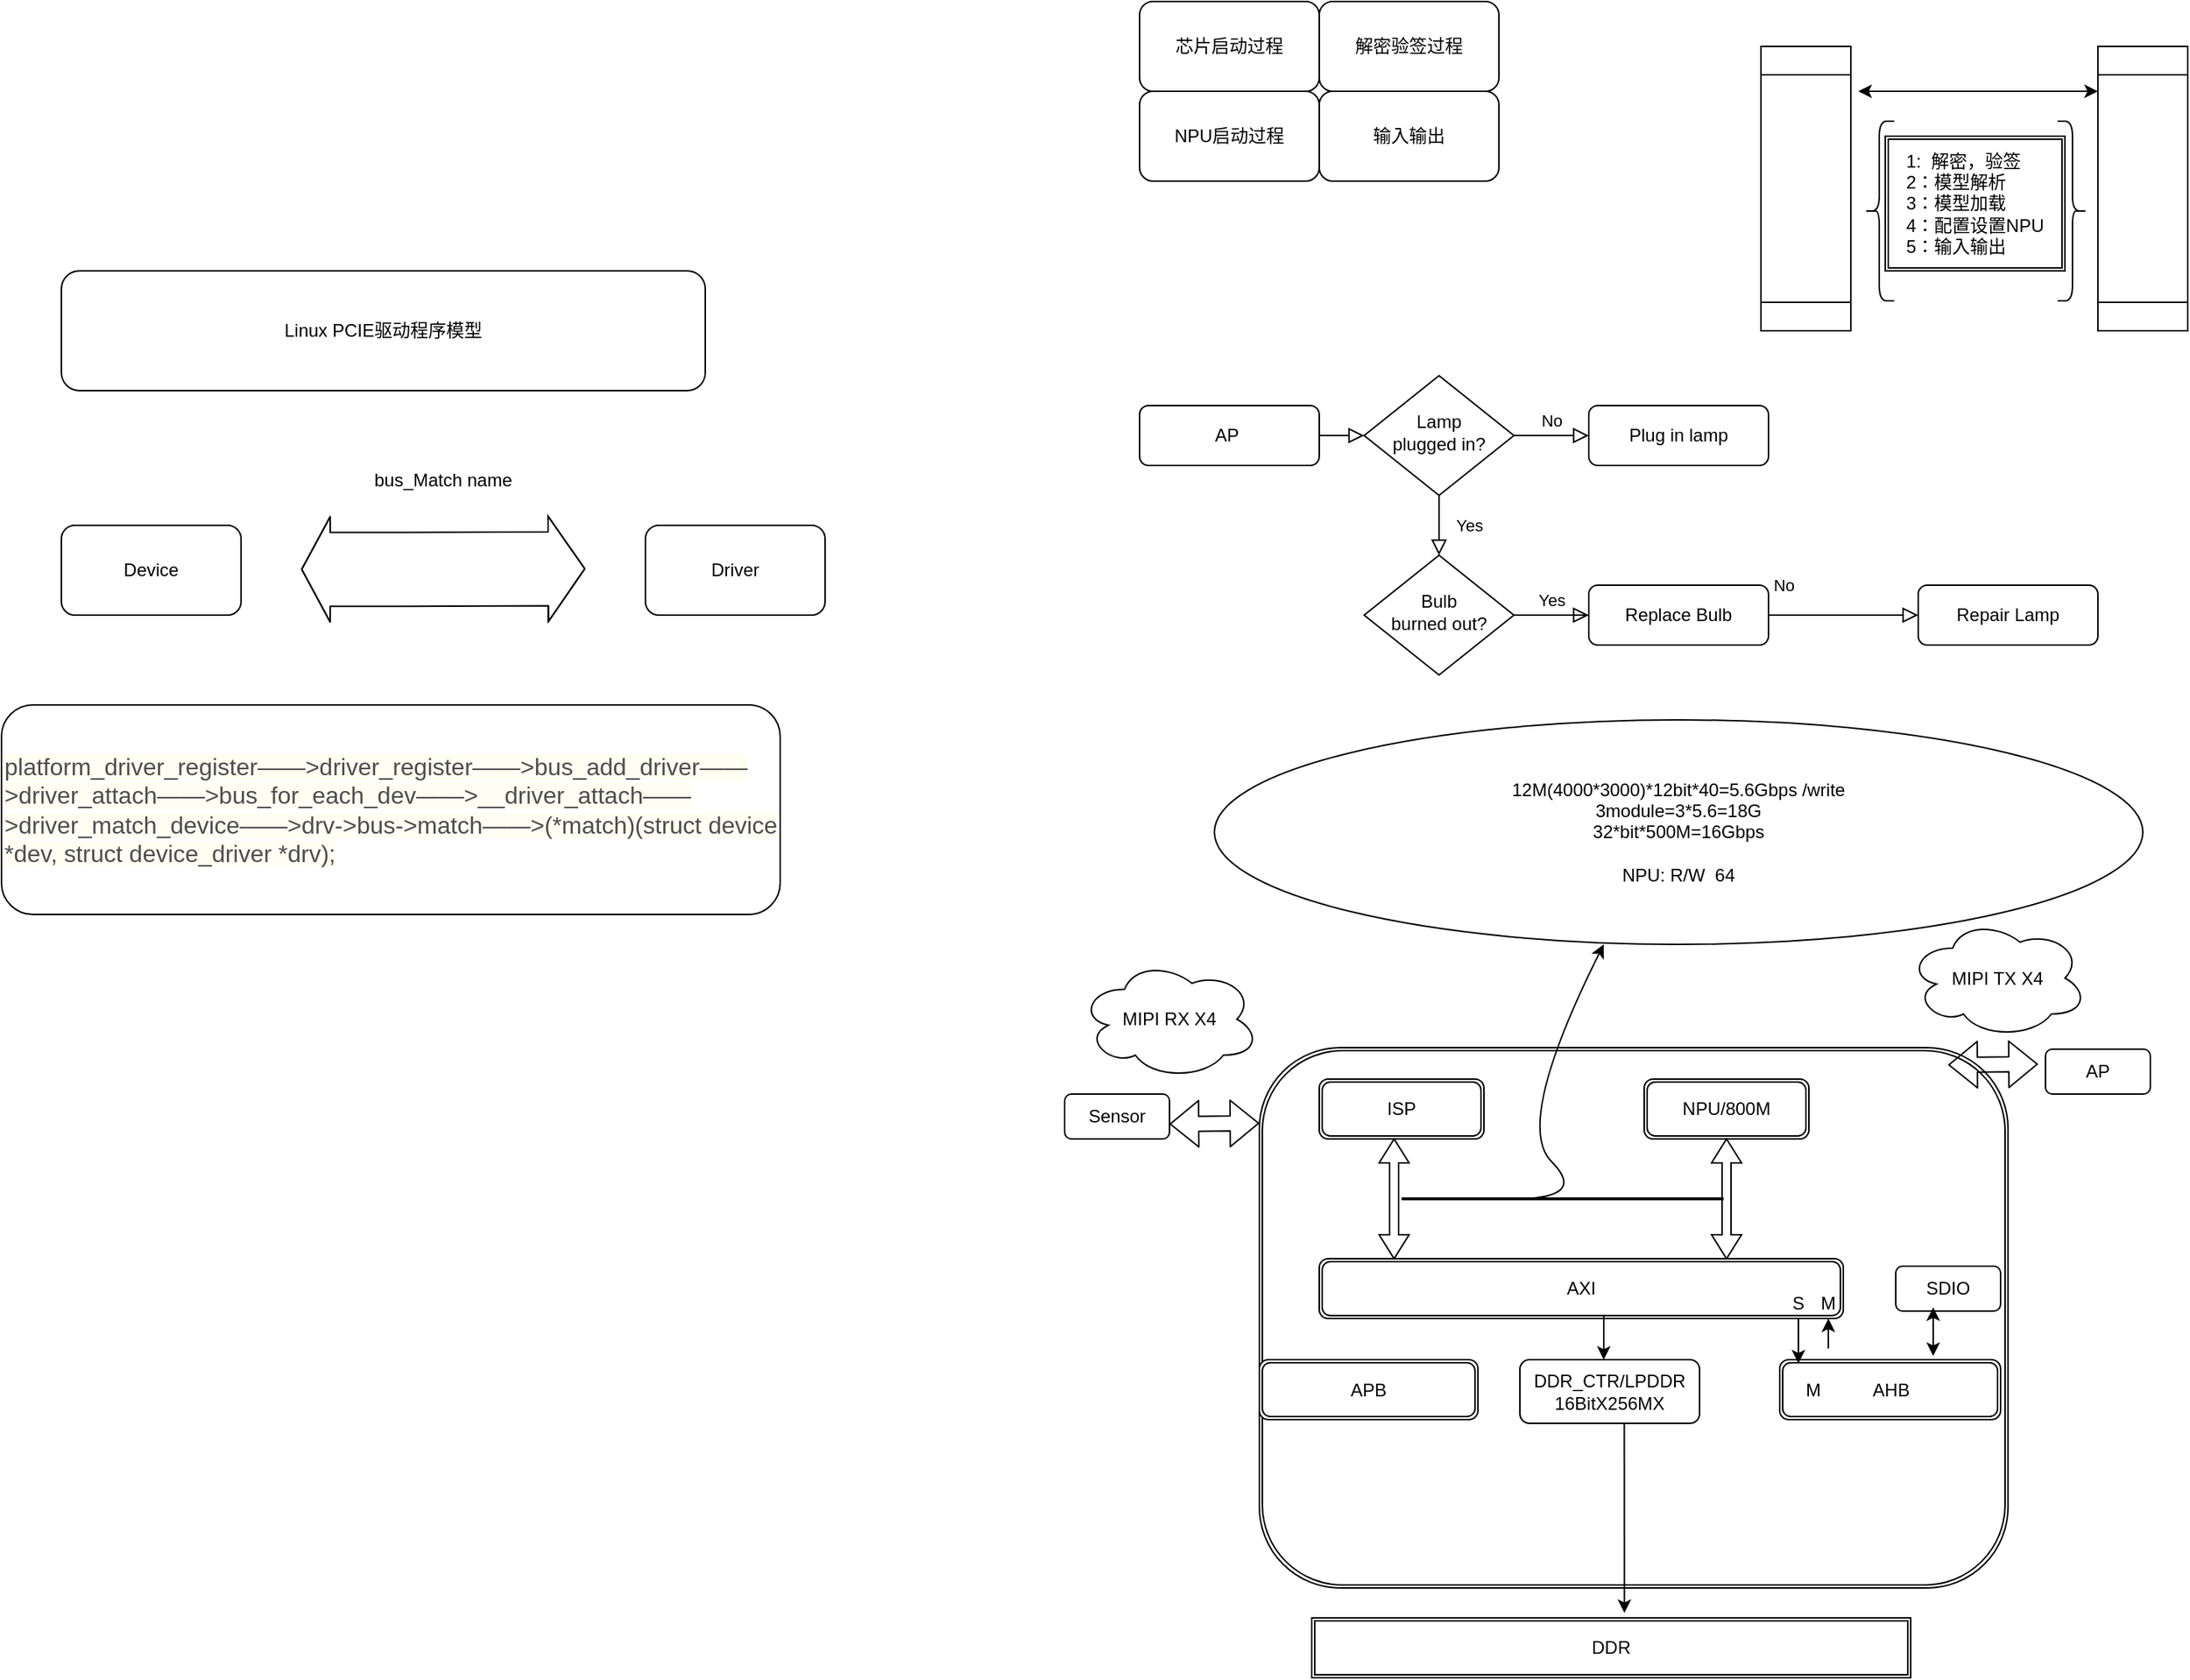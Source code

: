 <mxfile version="14.8.5" type="github">
  <diagram id="C5RBs43oDa-KdzZeNtuy" name="Page-1">
    <mxGraphModel dx="2048" dy="644" grid="1" gridSize="10" guides="1" tooltips="1" connect="1" arrows="1" fold="1" page="1" pageScale="1" pageWidth="827" pageHeight="1169" math="0" shadow="0">
      <root>
        <mxCell id="WIyWlLk6GJQsqaUBKTNV-0" />
        <mxCell id="WIyWlLk6GJQsqaUBKTNV-1" parent="WIyWlLk6GJQsqaUBKTNV-0" />
        <mxCell id="WIyWlLk6GJQsqaUBKTNV-2" value="" style="rounded=0;html=1;jettySize=auto;orthogonalLoop=1;fontSize=11;endArrow=block;endFill=0;endSize=8;strokeWidth=1;shadow=0;labelBackgroundColor=none;edgeStyle=orthogonalEdgeStyle;" parent="WIyWlLk6GJQsqaUBKTNV-1" source="WIyWlLk6GJQsqaUBKTNV-3" target="WIyWlLk6GJQsqaUBKTNV-6" edge="1">
          <mxGeometry relative="1" as="geometry" />
        </mxCell>
        <mxCell id="WIyWlLk6GJQsqaUBKTNV-3" value="AP&amp;nbsp;" style="rounded=1;whiteSpace=wrap;html=1;fontSize=12;glass=0;strokeWidth=1;shadow=0;" parent="WIyWlLk6GJQsqaUBKTNV-1" vertex="1">
          <mxGeometry x="40" y="290" width="120" height="40" as="geometry" />
        </mxCell>
        <mxCell id="WIyWlLk6GJQsqaUBKTNV-4" value="Yes" style="rounded=0;html=1;jettySize=auto;orthogonalLoop=1;fontSize=11;endArrow=block;endFill=0;endSize=8;strokeWidth=1;shadow=0;labelBackgroundColor=none;edgeStyle=orthogonalEdgeStyle;" parent="WIyWlLk6GJQsqaUBKTNV-1" source="WIyWlLk6GJQsqaUBKTNV-6" target="WIyWlLk6GJQsqaUBKTNV-10" edge="1">
          <mxGeometry y="20" relative="1" as="geometry">
            <mxPoint as="offset" />
          </mxGeometry>
        </mxCell>
        <mxCell id="WIyWlLk6GJQsqaUBKTNV-5" value="No" style="edgeStyle=orthogonalEdgeStyle;rounded=0;html=1;jettySize=auto;orthogonalLoop=1;fontSize=11;endArrow=block;endFill=0;endSize=8;strokeWidth=1;shadow=0;labelBackgroundColor=none;" parent="WIyWlLk6GJQsqaUBKTNV-1" source="WIyWlLk6GJQsqaUBKTNV-6" target="WIyWlLk6GJQsqaUBKTNV-7" edge="1">
          <mxGeometry y="10" relative="1" as="geometry">
            <mxPoint as="offset" />
          </mxGeometry>
        </mxCell>
        <mxCell id="WIyWlLk6GJQsqaUBKTNV-6" value="Lamp&lt;br&gt;plugged in?" style="rhombus;whiteSpace=wrap;html=1;shadow=0;fontFamily=Helvetica;fontSize=12;align=center;strokeWidth=1;spacing=6;spacingTop=-4;" parent="WIyWlLk6GJQsqaUBKTNV-1" vertex="1">
          <mxGeometry x="190" y="270" width="100" height="80" as="geometry" />
        </mxCell>
        <mxCell id="WIyWlLk6GJQsqaUBKTNV-7" value="Plug in lamp" style="rounded=1;whiteSpace=wrap;html=1;fontSize=12;glass=0;strokeWidth=1;shadow=0;" parent="WIyWlLk6GJQsqaUBKTNV-1" vertex="1">
          <mxGeometry x="340" y="290" width="120" height="40" as="geometry" />
        </mxCell>
        <mxCell id="WIyWlLk6GJQsqaUBKTNV-8" value="No" style="rounded=0;html=1;jettySize=auto;orthogonalLoop=1;fontSize=11;endArrow=block;endFill=0;endSize=8;strokeWidth=1;shadow=0;labelBackgroundColor=none;edgeStyle=orthogonalEdgeStyle;" parent="WIyWlLk6GJQsqaUBKTNV-1" source="WIyWlLk6GJQsqaUBKTNV-10" target="WIyWlLk6GJQsqaUBKTNV-11" edge="1">
          <mxGeometry x="0.333" y="20" relative="1" as="geometry">
            <mxPoint as="offset" />
          </mxGeometry>
        </mxCell>
        <mxCell id="WIyWlLk6GJQsqaUBKTNV-9" value="Yes" style="edgeStyle=orthogonalEdgeStyle;rounded=0;html=1;jettySize=auto;orthogonalLoop=1;fontSize=11;endArrow=block;endFill=0;endSize=8;strokeWidth=1;shadow=0;labelBackgroundColor=none;" parent="WIyWlLk6GJQsqaUBKTNV-1" source="WIyWlLk6GJQsqaUBKTNV-10" target="WIyWlLk6GJQsqaUBKTNV-12" edge="1">
          <mxGeometry y="10" relative="1" as="geometry">
            <mxPoint as="offset" />
          </mxGeometry>
        </mxCell>
        <mxCell id="WIyWlLk6GJQsqaUBKTNV-10" value="Bulb&lt;br&gt;burned out?" style="rhombus;whiteSpace=wrap;html=1;shadow=0;fontFamily=Helvetica;fontSize=12;align=center;strokeWidth=1;spacing=6;spacingTop=-4;" parent="WIyWlLk6GJQsqaUBKTNV-1" vertex="1">
          <mxGeometry x="190" y="390" width="100" height="80" as="geometry" />
        </mxCell>
        <mxCell id="WIyWlLk6GJQsqaUBKTNV-11" value="Repair Lamp" style="rounded=1;whiteSpace=wrap;html=1;fontSize=12;glass=0;strokeWidth=1;shadow=0;" parent="WIyWlLk6GJQsqaUBKTNV-1" vertex="1">
          <mxGeometry x="560" y="410" width="120" height="40" as="geometry" />
        </mxCell>
        <mxCell id="WIyWlLk6GJQsqaUBKTNV-12" value="Replace Bulb" style="rounded=1;whiteSpace=wrap;html=1;fontSize=12;glass=0;strokeWidth=1;shadow=0;" parent="WIyWlLk6GJQsqaUBKTNV-1" vertex="1">
          <mxGeometry x="340" y="410" width="120" height="40" as="geometry" />
        </mxCell>
        <mxCell id="GWDULUozMpWC_BCIRvtk-0" value="" style="shape=ext;double=1;rounded=1;whiteSpace=wrap;html=1;" parent="WIyWlLk6GJQsqaUBKTNV-1" vertex="1">
          <mxGeometry x="120" y="719" width="500" height="361" as="geometry" />
        </mxCell>
        <mxCell id="GWDULUozMpWC_BCIRvtk-3" value="ISP" style="shape=ext;double=1;rounded=1;whiteSpace=wrap;html=1;flipV=0;" parent="WIyWlLk6GJQsqaUBKTNV-1" vertex="1">
          <mxGeometry x="160" y="740" width="110" height="40" as="geometry" />
        </mxCell>
        <mxCell id="GWDULUozMpWC_BCIRvtk-4" value="NPU/800M" style="shape=ext;double=1;rounded=1;whiteSpace=wrap;html=1;flipV=0;" parent="WIyWlLk6GJQsqaUBKTNV-1" vertex="1">
          <mxGeometry x="377" y="740" width="110" height="40" as="geometry" />
        </mxCell>
        <mxCell id="GWDULUozMpWC_BCIRvtk-5" value="AXI" style="shape=ext;double=1;rounded=1;whiteSpace=wrap;html=1;" parent="WIyWlLk6GJQsqaUBKTNV-1" vertex="1">
          <mxGeometry x="160" y="860" width="350" height="40" as="geometry" />
        </mxCell>
        <mxCell id="GWDULUozMpWC_BCIRvtk-6" value="" style="shape=doubleArrow;direction=south;whiteSpace=wrap;html=1;" parent="WIyWlLk6GJQsqaUBKTNV-1" vertex="1">
          <mxGeometry x="200" y="780" width="20" height="80" as="geometry" />
        </mxCell>
        <mxCell id="GWDULUozMpWC_BCIRvtk-7" value="" style="shape=doubleArrow;direction=south;whiteSpace=wrap;html=1;" parent="WIyWlLk6GJQsqaUBKTNV-1" vertex="1">
          <mxGeometry x="422" y="780" width="20" height="80" as="geometry" />
        </mxCell>
        <mxCell id="GWDULUozMpWC_BCIRvtk-8" value="DDR" style="shape=ext;double=1;rounded=0;whiteSpace=wrap;html=1;" parent="WIyWlLk6GJQsqaUBKTNV-1" vertex="1">
          <mxGeometry x="155" y="1100" width="400" height="40" as="geometry" />
        </mxCell>
        <mxCell id="GWDULUozMpWC_BCIRvtk-10" value="" style="line;strokeWidth=2;direction=south;html=1;rotation=-90;" parent="WIyWlLk6GJQsqaUBKTNV-1" vertex="1">
          <mxGeometry x="317.5" y="712.5" width="10" height="215" as="geometry" />
        </mxCell>
        <mxCell id="GWDULUozMpWC_BCIRvtk-12" value="" style="curved=1;endArrow=classic;html=1;" parent="WIyWlLk6GJQsqaUBKTNV-1" edge="1">
          <mxGeometry width="50" height="50" relative="1" as="geometry">
            <mxPoint x="290" y="820" as="sourcePoint" />
            <mxPoint x="350" y="650" as="targetPoint" />
            <Array as="points">
              <mxPoint x="340" y="820" />
              <mxPoint x="290" y="770" />
            </Array>
          </mxGeometry>
        </mxCell>
        <mxCell id="GWDULUozMpWC_BCIRvtk-13" value="12M(4000*3000)*12bit*40=5.6Gbps /write&lt;br&gt;3module=3*5.6=18G&lt;br&gt;32*bit*500M=16Gbps&lt;br&gt;&lt;br&gt;NPU: R/W&amp;nbsp; 64" style="ellipse;whiteSpace=wrap;html=1;" parent="WIyWlLk6GJQsqaUBKTNV-1" vertex="1">
          <mxGeometry x="90" y="500" width="620" height="150" as="geometry" />
        </mxCell>
        <mxCell id="GWDULUozMpWC_BCIRvtk-15" value="" style="shape=process;whiteSpace=wrap;html=1;backgroundOutline=1;rotation=90;" parent="WIyWlLk6GJQsqaUBKTNV-1" vertex="1">
          <mxGeometry x="615" y="115" width="190" height="60" as="geometry" />
        </mxCell>
        <mxCell id="GWDULUozMpWC_BCIRvtk-16" value="" style="endArrow=classic;startArrow=classic;html=1;" parent="WIyWlLk6GJQsqaUBKTNV-1" edge="1">
          <mxGeometry width="50" height="50" relative="1" as="geometry">
            <mxPoint x="520" y="80" as="sourcePoint" />
            <mxPoint x="680" y="80" as="targetPoint" />
            <Array as="points">
              <mxPoint x="610" y="80" />
            </Array>
          </mxGeometry>
        </mxCell>
        <mxCell id="GWDULUozMpWC_BCIRvtk-17" value="" style="shape=curlyBracket;whiteSpace=wrap;html=1;rounded=1;" parent="WIyWlLk6GJQsqaUBKTNV-1" vertex="1">
          <mxGeometry x="524" y="100" width="20" height="120" as="geometry" />
        </mxCell>
        <mxCell id="GWDULUozMpWC_BCIRvtk-18" value="" style="shape=curlyBracket;whiteSpace=wrap;html=1;rounded=1;flipH=1;" parent="WIyWlLk6GJQsqaUBKTNV-1" vertex="1">
          <mxGeometry x="653" y="100" width="20" height="120" as="geometry" />
        </mxCell>
        <mxCell id="GWDULUozMpWC_BCIRvtk-20" value="&lt;div style=&quot;text-align: left&quot;&gt;&lt;span&gt;1:&amp;nbsp; 解密，验签&lt;/span&gt;&lt;/div&gt;&lt;div style=&quot;text-align: left&quot;&gt;&lt;span&gt;2：模型解析&lt;/span&gt;&lt;/div&gt;&lt;div style=&quot;text-align: left&quot;&gt;&lt;span&gt;3：模型加载&lt;/span&gt;&lt;/div&gt;&lt;div style=&quot;text-align: left&quot;&gt;&lt;span&gt;4：配置设置NPU&lt;/span&gt;&lt;/div&gt;&lt;div style=&quot;text-align: left&quot;&gt;&lt;span&gt;5：输入输出&lt;/span&gt;&lt;/div&gt;" style="shape=ext;double=1;rounded=0;whiteSpace=wrap;html=1;" parent="WIyWlLk6GJQsqaUBKTNV-1" vertex="1">
          <mxGeometry x="538" y="110" width="120" height="90" as="geometry" />
        </mxCell>
        <mxCell id="GWDULUozMpWC_BCIRvtk-21" value="" style="shape=process;whiteSpace=wrap;html=1;backgroundOutline=1;rotation=90;" parent="WIyWlLk6GJQsqaUBKTNV-1" vertex="1">
          <mxGeometry x="390" y="115" width="190" height="60" as="geometry" />
        </mxCell>
        <mxCell id="rHONE3shHg6yAWBH-fY9-0" value="解密验签过程" style="rounded=1;whiteSpace=wrap;html=1;" parent="WIyWlLk6GJQsqaUBKTNV-1" vertex="1">
          <mxGeometry x="160" y="20" width="120" height="60" as="geometry" />
        </mxCell>
        <mxCell id="rHONE3shHg6yAWBH-fY9-1" value="芯片启动过程" style="rounded=1;whiteSpace=wrap;html=1;" parent="WIyWlLk6GJQsqaUBKTNV-1" vertex="1">
          <mxGeometry x="40" y="20" width="120" height="60" as="geometry" />
        </mxCell>
        <mxCell id="rHONE3shHg6yAWBH-fY9-2" value="NPU启动过程" style="rounded=1;whiteSpace=wrap;html=1;" parent="WIyWlLk6GJQsqaUBKTNV-1" vertex="1">
          <mxGeometry x="40" y="80" width="120" height="60" as="geometry" />
        </mxCell>
        <mxCell id="rHONE3shHg6yAWBH-fY9-3" value="输入输出" style="rounded=1;whiteSpace=wrap;html=1;" parent="WIyWlLk6GJQsqaUBKTNV-1" vertex="1">
          <mxGeometry x="160" y="80" width="120" height="60" as="geometry" />
        </mxCell>
        <mxCell id="IGrL_qeKg5-xkMg7fqGt-0" value="Sensor" style="rounded=1;whiteSpace=wrap;html=1;" parent="WIyWlLk6GJQsqaUBKTNV-1" vertex="1">
          <mxGeometry x="-10" y="750" width="70" height="30" as="geometry" />
        </mxCell>
        <mxCell id="IGrL_qeKg5-xkMg7fqGt-1" value="" style="shape=flexArrow;endArrow=classic;startArrow=classic;html=1;" parent="WIyWlLk6GJQsqaUBKTNV-1" edge="1">
          <mxGeometry width="100" height="100" relative="1" as="geometry">
            <mxPoint x="60" y="770" as="sourcePoint" />
            <mxPoint x="120" y="769.5" as="targetPoint" />
          </mxGeometry>
        </mxCell>
        <mxCell id="IGrL_qeKg5-xkMg7fqGt-2" value="MIPI RX X4" style="ellipse;shape=cloud;whiteSpace=wrap;html=1;" parent="WIyWlLk6GJQsqaUBKTNV-1" vertex="1">
          <mxGeometry y="660" width="120" height="80" as="geometry" />
        </mxCell>
        <mxCell id="IGrL_qeKg5-xkMg7fqGt-3" value="AP" style="rounded=1;whiteSpace=wrap;html=1;" parent="WIyWlLk6GJQsqaUBKTNV-1" vertex="1">
          <mxGeometry x="645" y="720" width="70" height="30" as="geometry" />
        </mxCell>
        <mxCell id="IGrL_qeKg5-xkMg7fqGt-4" value="" style="shape=flexArrow;endArrow=classic;startArrow=classic;html=1;" parent="WIyWlLk6GJQsqaUBKTNV-1" edge="1">
          <mxGeometry width="100" height="100" relative="1" as="geometry">
            <mxPoint x="580" y="730.5" as="sourcePoint" />
            <mxPoint x="640" y="730" as="targetPoint" />
          </mxGeometry>
        </mxCell>
        <mxCell id="IGrL_qeKg5-xkMg7fqGt-5" value="MIPI TX X4" style="ellipse;shape=cloud;whiteSpace=wrap;html=1;" parent="WIyWlLk6GJQsqaUBKTNV-1" vertex="1">
          <mxGeometry x="553" y="632.5" width="120" height="80" as="geometry" />
        </mxCell>
        <mxCell id="IGrL_qeKg5-xkMg7fqGt-6" value="AHB" style="shape=ext;double=1;rounded=1;whiteSpace=wrap;html=1;" parent="WIyWlLk6GJQsqaUBKTNV-1" vertex="1">
          <mxGeometry x="467.5" y="927.5" width="147.5" height="40" as="geometry" />
        </mxCell>
        <mxCell id="IGrL_qeKg5-xkMg7fqGt-7" value="APB" style="shape=ext;double=1;rounded=1;whiteSpace=wrap;html=1;" parent="WIyWlLk6GJQsqaUBKTNV-1" vertex="1">
          <mxGeometry x="120" y="927.5" width="146" height="40" as="geometry" />
        </mxCell>
        <mxCell id="IGrL_qeKg5-xkMg7fqGt-9" value="SDIO" style="rounded=1;whiteSpace=wrap;html=1;" parent="WIyWlLk6GJQsqaUBKTNV-1" vertex="1">
          <mxGeometry x="545" y="865" width="70" height="30" as="geometry" />
        </mxCell>
        <mxCell id="IGrL_qeKg5-xkMg7fqGt-10" value="" style="endArrow=classic;startArrow=classic;html=1;" parent="WIyWlLk6GJQsqaUBKTNV-1" edge="1">
          <mxGeometry width="50" height="50" relative="1" as="geometry">
            <mxPoint x="570" y="925" as="sourcePoint" />
            <mxPoint x="570" y="892.5" as="targetPoint" />
          </mxGeometry>
        </mxCell>
        <mxCell id="IGrL_qeKg5-xkMg7fqGt-12" value="" style="endArrow=classic;html=1;" parent="WIyWlLk6GJQsqaUBKTNV-1" edge="1">
          <mxGeometry width="50" height="50" relative="1" as="geometry">
            <mxPoint x="500" y="920" as="sourcePoint" />
            <mxPoint x="500" y="900" as="targetPoint" />
          </mxGeometry>
        </mxCell>
        <mxCell id="IGrL_qeKg5-xkMg7fqGt-13" value="" style="endArrow=classic;html=1;" parent="WIyWlLk6GJQsqaUBKTNV-1" edge="1">
          <mxGeometry width="50" height="50" relative="1" as="geometry">
            <mxPoint x="480" y="900" as="sourcePoint" />
            <mxPoint x="480" y="930" as="targetPoint" />
          </mxGeometry>
        </mxCell>
        <mxCell id="IGrL_qeKg5-xkMg7fqGt-15" value="S" style="text;html=1;strokeColor=none;fillColor=none;align=center;verticalAlign=middle;whiteSpace=wrap;rounded=1;" parent="WIyWlLk6GJQsqaUBKTNV-1" vertex="1">
          <mxGeometry x="460" y="880" width="40" height="20" as="geometry" />
        </mxCell>
        <mxCell id="IGrL_qeKg5-xkMg7fqGt-16" value="M" style="text;html=1;strokeColor=none;fillColor=none;align=center;verticalAlign=middle;whiteSpace=wrap;rounded=1;" parent="WIyWlLk6GJQsqaUBKTNV-1" vertex="1">
          <mxGeometry x="480" y="880" width="40" height="20" as="geometry" />
        </mxCell>
        <mxCell id="IGrL_qeKg5-xkMg7fqGt-17" value="M" style="text;html=1;strokeColor=none;fillColor=none;align=center;verticalAlign=middle;whiteSpace=wrap;rounded=1;" parent="WIyWlLk6GJQsqaUBKTNV-1" vertex="1">
          <mxGeometry x="470" y="937.5" width="40" height="20" as="geometry" />
        </mxCell>
        <mxCell id="IGrL_qeKg5-xkMg7fqGt-18" value="" style="endArrow=classic;html=1;entryX=0.522;entryY=-0.083;entryDx=0;entryDy=0;entryPerimeter=0;exitX=0.581;exitY=0.937;exitDx=0;exitDy=0;exitPerimeter=0;" parent="WIyWlLk6GJQsqaUBKTNV-1" source="IGrL_qeKg5-xkMg7fqGt-19" target="GWDULUozMpWC_BCIRvtk-8" edge="1">
          <mxGeometry width="50" height="50" relative="1" as="geometry">
            <mxPoint x="366" y="905" as="sourcePoint" />
            <mxPoint x="366" y="1015" as="targetPoint" />
            <Array as="points" />
          </mxGeometry>
        </mxCell>
        <mxCell id="IGrL_qeKg5-xkMg7fqGt-19" value="&lt;span&gt;DDR_CTR/LPDDR 16BitX256MX&lt;/span&gt;" style="rounded=1;whiteSpace=wrap;html=1;" parent="WIyWlLk6GJQsqaUBKTNV-1" vertex="1">
          <mxGeometry x="294" y="927.5" width="120" height="42.5" as="geometry" />
        </mxCell>
        <mxCell id="IGrL_qeKg5-xkMg7fqGt-20" value="" style="endArrow=classic;html=1;" parent="WIyWlLk6GJQsqaUBKTNV-1" edge="1">
          <mxGeometry width="50" height="50" relative="1" as="geometry">
            <mxPoint x="350" y="897.5" as="sourcePoint" />
            <mxPoint x="350" y="927.5" as="targetPoint" />
          </mxGeometry>
        </mxCell>
        <mxCell id="WBc0R5OP1oCIVcgwW8ig-0" value="Linux PCIE驱动程序模型" style="rounded=1;whiteSpace=wrap;html=1;" vertex="1" parent="WIyWlLk6GJQsqaUBKTNV-1">
          <mxGeometry x="-680" y="200" width="430" height="80" as="geometry" />
        </mxCell>
        <mxCell id="WBc0R5OP1oCIVcgwW8ig-1" value="Device" style="rounded=1;whiteSpace=wrap;html=1;" vertex="1" parent="WIyWlLk6GJQsqaUBKTNV-1">
          <mxGeometry x="-680" y="370" width="120" height="60" as="geometry" />
        </mxCell>
        <mxCell id="WBc0R5OP1oCIVcgwW8ig-2" value="Driver" style="rounded=1;whiteSpace=wrap;html=1;" vertex="1" parent="WIyWlLk6GJQsqaUBKTNV-1">
          <mxGeometry x="-290" y="370" width="120" height="60" as="geometry" />
        </mxCell>
        <mxCell id="WBc0R5OP1oCIVcgwW8ig-3" value="" style="shape=flexArrow;endArrow=classic;startArrow=classic;html=1;width=49.412;endSize=7.8;" edge="1" parent="WIyWlLk6GJQsqaUBKTNV-1">
          <mxGeometry width="100" height="100" relative="1" as="geometry">
            <mxPoint x="-520" y="399.41" as="sourcePoint" />
            <mxPoint x="-330" y="399" as="targetPoint" />
            <Array as="points">
              <mxPoint x="-450" y="399.41" />
            </Array>
          </mxGeometry>
        </mxCell>
        <mxCell id="WBc0R5OP1oCIVcgwW8ig-4" value="bus_Match name" style="text;html=1;strokeColor=none;fillColor=none;align=center;verticalAlign=middle;whiteSpace=wrap;rounded=0;" vertex="1" parent="WIyWlLk6GJQsqaUBKTNV-1">
          <mxGeometry x="-480" y="320" width="110" height="40" as="geometry" />
        </mxCell>
        <mxCell id="WBc0R5OP1oCIVcgwW8ig-5" value="&lt;span style=&quot;color: rgb(77 , 77 , 77) ; font-family: &amp;quot;verdana&amp;quot; , &amp;quot;arial&amp;quot; , &amp;quot;helvetica&amp;quot; , sans-serif ; font-size: 16px ; background-color: rgb(254 , 254 , 242)&quot;&gt;platform_driver_register——&amp;gt;driver_register——&amp;gt;bus_add_driver——&amp;gt;driver_attach——&amp;gt;bus_for_each_dev——&amp;gt;__driver_attach——&amp;gt;driver_match_device——&amp;gt;drv-&amp;gt;bus-&amp;gt;match——&amp;gt;(*match)(struct device *dev, struct device_driver *drv);&lt;/span&gt;" style="rounded=1;whiteSpace=wrap;html=1;align=left;" vertex="1" parent="WIyWlLk6GJQsqaUBKTNV-1">
          <mxGeometry x="-720" y="490" width="520" height="140" as="geometry" />
        </mxCell>
      </root>
    </mxGraphModel>
  </diagram>
</mxfile>
